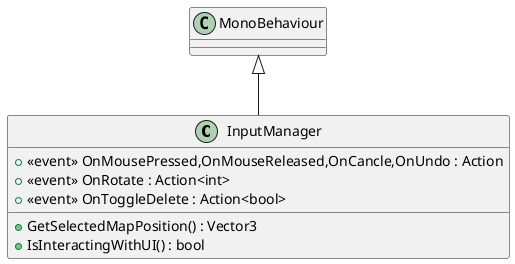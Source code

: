 @startuml
class InputManager {
    +  <<event>> OnMousePressed,OnMouseReleased,OnCancle,OnUndo : Action 
    +  <<event>> OnRotate : Action<int> 
    +  <<event>> OnToggleDelete : Action<bool> 
    + GetSelectedMapPosition() : Vector3
    + IsInteractingWithUI() : bool
}
MonoBehaviour <|-- InputManager
@enduml
